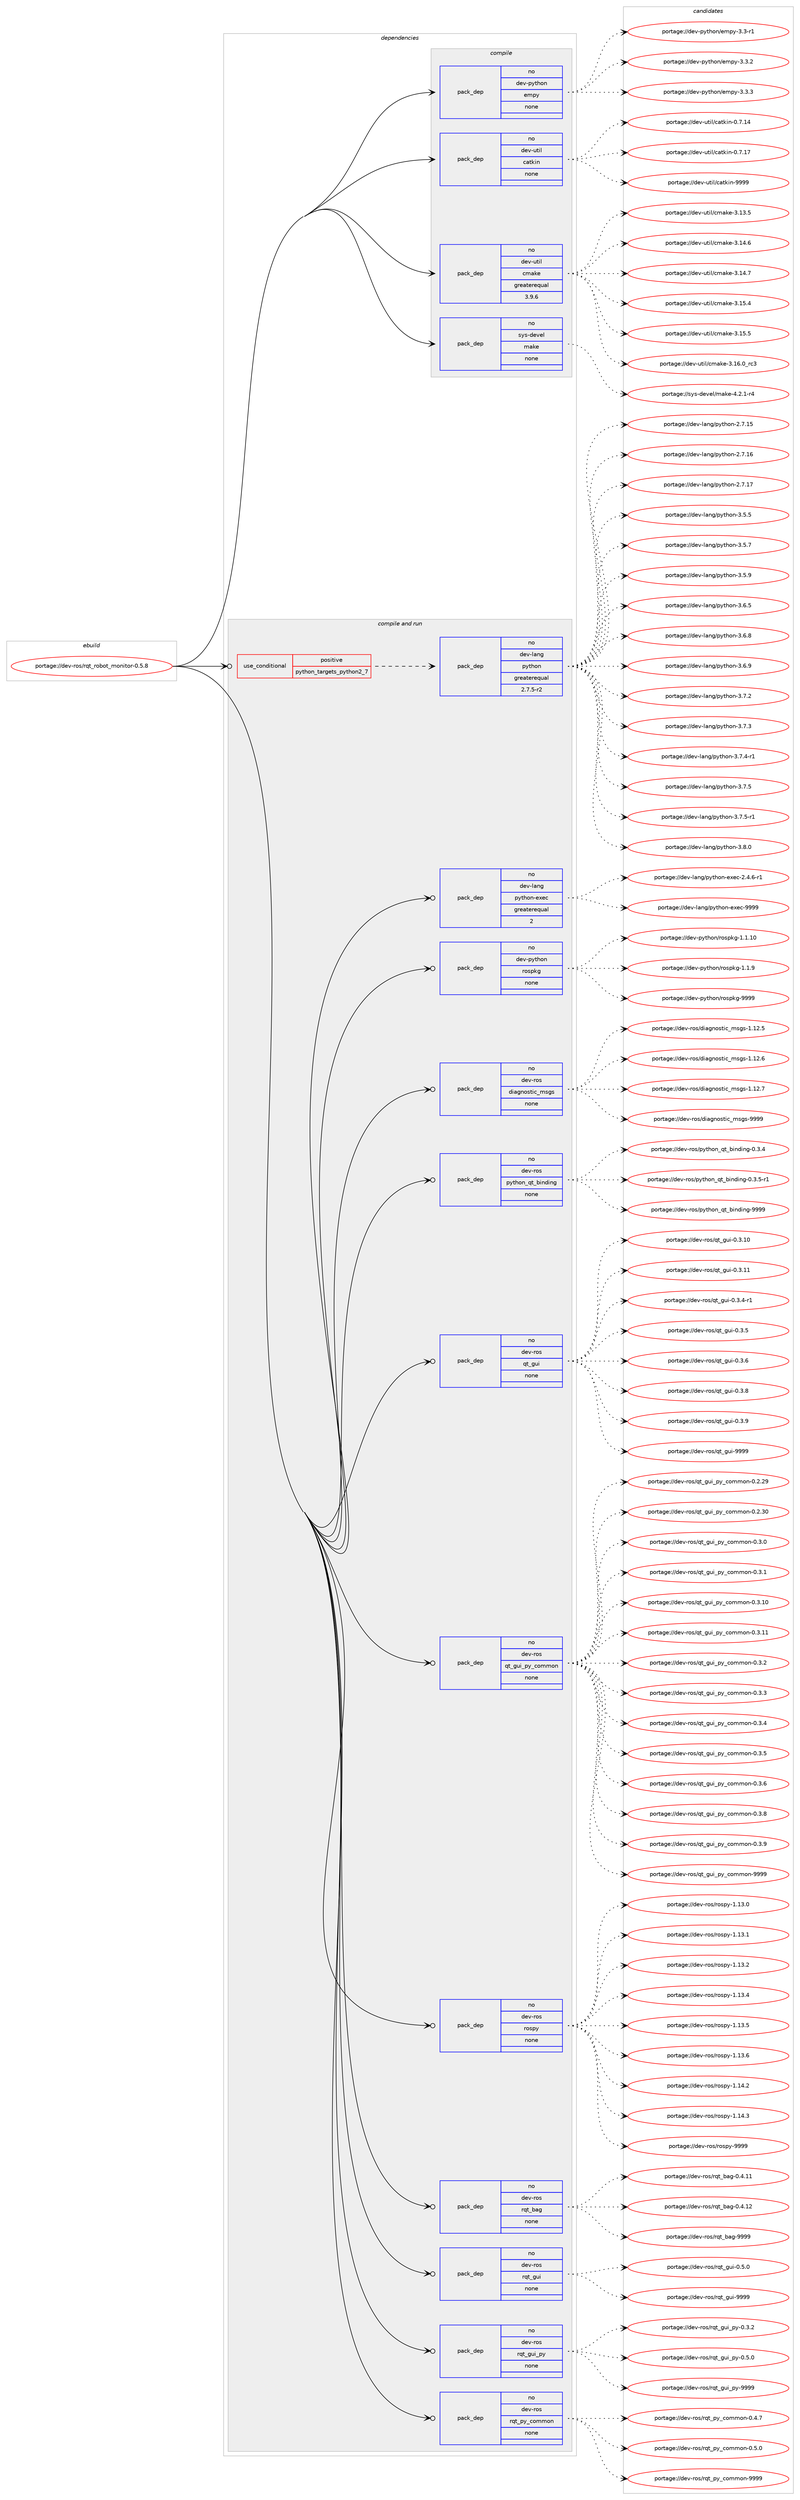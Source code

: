 digraph prolog {

# *************
# Graph options
# *************

newrank=true;
concentrate=true;
compound=true;
graph [rankdir=LR,fontname=Helvetica,fontsize=10,ranksep=1.5];#, ranksep=2.5, nodesep=0.2];
edge  [arrowhead=vee];
node  [fontname=Helvetica,fontsize=10];

# **********
# The ebuild
# **********

subgraph cluster_leftcol {
color=gray;
rank=same;
label=<<i>ebuild</i>>;
id [label="portage://dev-ros/rqt_robot_monitor-0.5.8", color=red, width=4, href="../dev-ros/rqt_robot_monitor-0.5.8.svg"];
}

# ****************
# The dependencies
# ****************

subgraph cluster_midcol {
color=gray;
label=<<i>dependencies</i>>;
subgraph cluster_compile {
fillcolor="#eeeeee";
style=filled;
label=<<i>compile</i>>;
subgraph pack153068 {
dependency201122 [label=<<TABLE BORDER="0" CELLBORDER="1" CELLSPACING="0" CELLPADDING="4" WIDTH="220"><TR><TD ROWSPAN="6" CELLPADDING="30">pack_dep</TD></TR><TR><TD WIDTH="110">no</TD></TR><TR><TD>dev-python</TD></TR><TR><TD>empy</TD></TR><TR><TD>none</TD></TR><TR><TD></TD></TR></TABLE>>, shape=none, color=blue];
}
id:e -> dependency201122:w [weight=20,style="solid",arrowhead="vee"];
subgraph pack153069 {
dependency201123 [label=<<TABLE BORDER="0" CELLBORDER="1" CELLSPACING="0" CELLPADDING="4" WIDTH="220"><TR><TD ROWSPAN="6" CELLPADDING="30">pack_dep</TD></TR><TR><TD WIDTH="110">no</TD></TR><TR><TD>dev-util</TD></TR><TR><TD>catkin</TD></TR><TR><TD>none</TD></TR><TR><TD></TD></TR></TABLE>>, shape=none, color=blue];
}
id:e -> dependency201123:w [weight=20,style="solid",arrowhead="vee"];
subgraph pack153070 {
dependency201124 [label=<<TABLE BORDER="0" CELLBORDER="1" CELLSPACING="0" CELLPADDING="4" WIDTH="220"><TR><TD ROWSPAN="6" CELLPADDING="30">pack_dep</TD></TR><TR><TD WIDTH="110">no</TD></TR><TR><TD>dev-util</TD></TR><TR><TD>cmake</TD></TR><TR><TD>greaterequal</TD></TR><TR><TD>3.9.6</TD></TR></TABLE>>, shape=none, color=blue];
}
id:e -> dependency201124:w [weight=20,style="solid",arrowhead="vee"];
subgraph pack153071 {
dependency201125 [label=<<TABLE BORDER="0" CELLBORDER="1" CELLSPACING="0" CELLPADDING="4" WIDTH="220"><TR><TD ROWSPAN="6" CELLPADDING="30">pack_dep</TD></TR><TR><TD WIDTH="110">no</TD></TR><TR><TD>sys-devel</TD></TR><TR><TD>make</TD></TR><TR><TD>none</TD></TR><TR><TD></TD></TR></TABLE>>, shape=none, color=blue];
}
id:e -> dependency201125:w [weight=20,style="solid",arrowhead="vee"];
}
subgraph cluster_compileandrun {
fillcolor="#eeeeee";
style=filled;
label=<<i>compile and run</i>>;
subgraph cond44624 {
dependency201126 [label=<<TABLE BORDER="0" CELLBORDER="1" CELLSPACING="0" CELLPADDING="4"><TR><TD ROWSPAN="3" CELLPADDING="10">use_conditional</TD></TR><TR><TD>positive</TD></TR><TR><TD>python_targets_python2_7</TD></TR></TABLE>>, shape=none, color=red];
subgraph pack153072 {
dependency201127 [label=<<TABLE BORDER="0" CELLBORDER="1" CELLSPACING="0" CELLPADDING="4" WIDTH="220"><TR><TD ROWSPAN="6" CELLPADDING="30">pack_dep</TD></TR><TR><TD WIDTH="110">no</TD></TR><TR><TD>dev-lang</TD></TR><TR><TD>python</TD></TR><TR><TD>greaterequal</TD></TR><TR><TD>2.7.5-r2</TD></TR></TABLE>>, shape=none, color=blue];
}
dependency201126:e -> dependency201127:w [weight=20,style="dashed",arrowhead="vee"];
}
id:e -> dependency201126:w [weight=20,style="solid",arrowhead="odotvee"];
subgraph pack153073 {
dependency201128 [label=<<TABLE BORDER="0" CELLBORDER="1" CELLSPACING="0" CELLPADDING="4" WIDTH="220"><TR><TD ROWSPAN="6" CELLPADDING="30">pack_dep</TD></TR><TR><TD WIDTH="110">no</TD></TR><TR><TD>dev-lang</TD></TR><TR><TD>python-exec</TD></TR><TR><TD>greaterequal</TD></TR><TR><TD>2</TD></TR></TABLE>>, shape=none, color=blue];
}
id:e -> dependency201128:w [weight=20,style="solid",arrowhead="odotvee"];
subgraph pack153074 {
dependency201129 [label=<<TABLE BORDER="0" CELLBORDER="1" CELLSPACING="0" CELLPADDING="4" WIDTH="220"><TR><TD ROWSPAN="6" CELLPADDING="30">pack_dep</TD></TR><TR><TD WIDTH="110">no</TD></TR><TR><TD>dev-python</TD></TR><TR><TD>rospkg</TD></TR><TR><TD>none</TD></TR><TR><TD></TD></TR></TABLE>>, shape=none, color=blue];
}
id:e -> dependency201129:w [weight=20,style="solid",arrowhead="odotvee"];
subgraph pack153075 {
dependency201130 [label=<<TABLE BORDER="0" CELLBORDER="1" CELLSPACING="0" CELLPADDING="4" WIDTH="220"><TR><TD ROWSPAN="6" CELLPADDING="30">pack_dep</TD></TR><TR><TD WIDTH="110">no</TD></TR><TR><TD>dev-ros</TD></TR><TR><TD>diagnostic_msgs</TD></TR><TR><TD>none</TD></TR><TR><TD></TD></TR></TABLE>>, shape=none, color=blue];
}
id:e -> dependency201130:w [weight=20,style="solid",arrowhead="odotvee"];
subgraph pack153076 {
dependency201131 [label=<<TABLE BORDER="0" CELLBORDER="1" CELLSPACING="0" CELLPADDING="4" WIDTH="220"><TR><TD ROWSPAN="6" CELLPADDING="30">pack_dep</TD></TR><TR><TD WIDTH="110">no</TD></TR><TR><TD>dev-ros</TD></TR><TR><TD>python_qt_binding</TD></TR><TR><TD>none</TD></TR><TR><TD></TD></TR></TABLE>>, shape=none, color=blue];
}
id:e -> dependency201131:w [weight=20,style="solid",arrowhead="odotvee"];
subgraph pack153077 {
dependency201132 [label=<<TABLE BORDER="0" CELLBORDER="1" CELLSPACING="0" CELLPADDING="4" WIDTH="220"><TR><TD ROWSPAN="6" CELLPADDING="30">pack_dep</TD></TR><TR><TD WIDTH="110">no</TD></TR><TR><TD>dev-ros</TD></TR><TR><TD>qt_gui</TD></TR><TR><TD>none</TD></TR><TR><TD></TD></TR></TABLE>>, shape=none, color=blue];
}
id:e -> dependency201132:w [weight=20,style="solid",arrowhead="odotvee"];
subgraph pack153078 {
dependency201133 [label=<<TABLE BORDER="0" CELLBORDER="1" CELLSPACING="0" CELLPADDING="4" WIDTH="220"><TR><TD ROWSPAN="6" CELLPADDING="30">pack_dep</TD></TR><TR><TD WIDTH="110">no</TD></TR><TR><TD>dev-ros</TD></TR><TR><TD>qt_gui_py_common</TD></TR><TR><TD>none</TD></TR><TR><TD></TD></TR></TABLE>>, shape=none, color=blue];
}
id:e -> dependency201133:w [weight=20,style="solid",arrowhead="odotvee"];
subgraph pack153079 {
dependency201134 [label=<<TABLE BORDER="0" CELLBORDER="1" CELLSPACING="0" CELLPADDING="4" WIDTH="220"><TR><TD ROWSPAN="6" CELLPADDING="30">pack_dep</TD></TR><TR><TD WIDTH="110">no</TD></TR><TR><TD>dev-ros</TD></TR><TR><TD>rospy</TD></TR><TR><TD>none</TD></TR><TR><TD></TD></TR></TABLE>>, shape=none, color=blue];
}
id:e -> dependency201134:w [weight=20,style="solid",arrowhead="odotvee"];
subgraph pack153080 {
dependency201135 [label=<<TABLE BORDER="0" CELLBORDER="1" CELLSPACING="0" CELLPADDING="4" WIDTH="220"><TR><TD ROWSPAN="6" CELLPADDING="30">pack_dep</TD></TR><TR><TD WIDTH="110">no</TD></TR><TR><TD>dev-ros</TD></TR><TR><TD>rqt_bag</TD></TR><TR><TD>none</TD></TR><TR><TD></TD></TR></TABLE>>, shape=none, color=blue];
}
id:e -> dependency201135:w [weight=20,style="solid",arrowhead="odotvee"];
subgraph pack153081 {
dependency201136 [label=<<TABLE BORDER="0" CELLBORDER="1" CELLSPACING="0" CELLPADDING="4" WIDTH="220"><TR><TD ROWSPAN="6" CELLPADDING="30">pack_dep</TD></TR><TR><TD WIDTH="110">no</TD></TR><TR><TD>dev-ros</TD></TR><TR><TD>rqt_gui</TD></TR><TR><TD>none</TD></TR><TR><TD></TD></TR></TABLE>>, shape=none, color=blue];
}
id:e -> dependency201136:w [weight=20,style="solid",arrowhead="odotvee"];
subgraph pack153082 {
dependency201137 [label=<<TABLE BORDER="0" CELLBORDER="1" CELLSPACING="0" CELLPADDING="4" WIDTH="220"><TR><TD ROWSPAN="6" CELLPADDING="30">pack_dep</TD></TR><TR><TD WIDTH="110">no</TD></TR><TR><TD>dev-ros</TD></TR><TR><TD>rqt_gui_py</TD></TR><TR><TD>none</TD></TR><TR><TD></TD></TR></TABLE>>, shape=none, color=blue];
}
id:e -> dependency201137:w [weight=20,style="solid",arrowhead="odotvee"];
subgraph pack153083 {
dependency201138 [label=<<TABLE BORDER="0" CELLBORDER="1" CELLSPACING="0" CELLPADDING="4" WIDTH="220"><TR><TD ROWSPAN="6" CELLPADDING="30">pack_dep</TD></TR><TR><TD WIDTH="110">no</TD></TR><TR><TD>dev-ros</TD></TR><TR><TD>rqt_py_common</TD></TR><TR><TD>none</TD></TR><TR><TD></TD></TR></TABLE>>, shape=none, color=blue];
}
id:e -> dependency201138:w [weight=20,style="solid",arrowhead="odotvee"];
}
subgraph cluster_run {
fillcolor="#eeeeee";
style=filled;
label=<<i>run</i>>;
}
}

# **************
# The candidates
# **************

subgraph cluster_choices {
rank=same;
color=gray;
label=<<i>candidates</i>>;

subgraph choice153068 {
color=black;
nodesep=1;
choiceportage1001011184511212111610411111047101109112121455146514511449 [label="portage://dev-python/empy-3.3-r1", color=red, width=4,href="../dev-python/empy-3.3-r1.svg"];
choiceportage1001011184511212111610411111047101109112121455146514650 [label="portage://dev-python/empy-3.3.2", color=red, width=4,href="../dev-python/empy-3.3.2.svg"];
choiceportage1001011184511212111610411111047101109112121455146514651 [label="portage://dev-python/empy-3.3.3", color=red, width=4,href="../dev-python/empy-3.3.3.svg"];
dependency201122:e -> choiceportage1001011184511212111610411111047101109112121455146514511449:w [style=dotted,weight="100"];
dependency201122:e -> choiceportage1001011184511212111610411111047101109112121455146514650:w [style=dotted,weight="100"];
dependency201122:e -> choiceportage1001011184511212111610411111047101109112121455146514651:w [style=dotted,weight="100"];
}
subgraph choice153069 {
color=black;
nodesep=1;
choiceportage1001011184511711610510847999711610710511045484655464952 [label="portage://dev-util/catkin-0.7.14", color=red, width=4,href="../dev-util/catkin-0.7.14.svg"];
choiceportage1001011184511711610510847999711610710511045484655464955 [label="portage://dev-util/catkin-0.7.17", color=red, width=4,href="../dev-util/catkin-0.7.17.svg"];
choiceportage100101118451171161051084799971161071051104557575757 [label="portage://dev-util/catkin-9999", color=red, width=4,href="../dev-util/catkin-9999.svg"];
dependency201123:e -> choiceportage1001011184511711610510847999711610710511045484655464952:w [style=dotted,weight="100"];
dependency201123:e -> choiceportage1001011184511711610510847999711610710511045484655464955:w [style=dotted,weight="100"];
dependency201123:e -> choiceportage100101118451171161051084799971161071051104557575757:w [style=dotted,weight="100"];
}
subgraph choice153070 {
color=black;
nodesep=1;
choiceportage1001011184511711610510847991099710710145514649514653 [label="portage://dev-util/cmake-3.13.5", color=red, width=4,href="../dev-util/cmake-3.13.5.svg"];
choiceportage1001011184511711610510847991099710710145514649524654 [label="portage://dev-util/cmake-3.14.6", color=red, width=4,href="../dev-util/cmake-3.14.6.svg"];
choiceportage1001011184511711610510847991099710710145514649524655 [label="portage://dev-util/cmake-3.14.7", color=red, width=4,href="../dev-util/cmake-3.14.7.svg"];
choiceportage1001011184511711610510847991099710710145514649534652 [label="portage://dev-util/cmake-3.15.4", color=red, width=4,href="../dev-util/cmake-3.15.4.svg"];
choiceportage1001011184511711610510847991099710710145514649534653 [label="portage://dev-util/cmake-3.15.5", color=red, width=4,href="../dev-util/cmake-3.15.5.svg"];
choiceportage1001011184511711610510847991099710710145514649544648951149951 [label="portage://dev-util/cmake-3.16.0_rc3", color=red, width=4,href="../dev-util/cmake-3.16.0_rc3.svg"];
dependency201124:e -> choiceportage1001011184511711610510847991099710710145514649514653:w [style=dotted,weight="100"];
dependency201124:e -> choiceportage1001011184511711610510847991099710710145514649524654:w [style=dotted,weight="100"];
dependency201124:e -> choiceportage1001011184511711610510847991099710710145514649524655:w [style=dotted,weight="100"];
dependency201124:e -> choiceportage1001011184511711610510847991099710710145514649534652:w [style=dotted,weight="100"];
dependency201124:e -> choiceportage1001011184511711610510847991099710710145514649534653:w [style=dotted,weight="100"];
dependency201124:e -> choiceportage1001011184511711610510847991099710710145514649544648951149951:w [style=dotted,weight="100"];
}
subgraph choice153071 {
color=black;
nodesep=1;
choiceportage1151211154510010111810110847109971071014552465046494511452 [label="portage://sys-devel/make-4.2.1-r4", color=red, width=4,href="../sys-devel/make-4.2.1-r4.svg"];
dependency201125:e -> choiceportage1151211154510010111810110847109971071014552465046494511452:w [style=dotted,weight="100"];
}
subgraph choice153072 {
color=black;
nodesep=1;
choiceportage10010111845108971101034711212111610411111045504655464953 [label="portage://dev-lang/python-2.7.15", color=red, width=4,href="../dev-lang/python-2.7.15.svg"];
choiceportage10010111845108971101034711212111610411111045504655464954 [label="portage://dev-lang/python-2.7.16", color=red, width=4,href="../dev-lang/python-2.7.16.svg"];
choiceportage10010111845108971101034711212111610411111045504655464955 [label="portage://dev-lang/python-2.7.17", color=red, width=4,href="../dev-lang/python-2.7.17.svg"];
choiceportage100101118451089711010347112121116104111110455146534653 [label="portage://dev-lang/python-3.5.5", color=red, width=4,href="../dev-lang/python-3.5.5.svg"];
choiceportage100101118451089711010347112121116104111110455146534655 [label="portage://dev-lang/python-3.5.7", color=red, width=4,href="../dev-lang/python-3.5.7.svg"];
choiceportage100101118451089711010347112121116104111110455146534657 [label="portage://dev-lang/python-3.5.9", color=red, width=4,href="../dev-lang/python-3.5.9.svg"];
choiceportage100101118451089711010347112121116104111110455146544653 [label="portage://dev-lang/python-3.6.5", color=red, width=4,href="../dev-lang/python-3.6.5.svg"];
choiceportage100101118451089711010347112121116104111110455146544656 [label="portage://dev-lang/python-3.6.8", color=red, width=4,href="../dev-lang/python-3.6.8.svg"];
choiceportage100101118451089711010347112121116104111110455146544657 [label="portage://dev-lang/python-3.6.9", color=red, width=4,href="../dev-lang/python-3.6.9.svg"];
choiceportage100101118451089711010347112121116104111110455146554650 [label="portage://dev-lang/python-3.7.2", color=red, width=4,href="../dev-lang/python-3.7.2.svg"];
choiceportage100101118451089711010347112121116104111110455146554651 [label="portage://dev-lang/python-3.7.3", color=red, width=4,href="../dev-lang/python-3.7.3.svg"];
choiceportage1001011184510897110103471121211161041111104551465546524511449 [label="portage://dev-lang/python-3.7.4-r1", color=red, width=4,href="../dev-lang/python-3.7.4-r1.svg"];
choiceportage100101118451089711010347112121116104111110455146554653 [label="portage://dev-lang/python-3.7.5", color=red, width=4,href="../dev-lang/python-3.7.5.svg"];
choiceportage1001011184510897110103471121211161041111104551465546534511449 [label="portage://dev-lang/python-3.7.5-r1", color=red, width=4,href="../dev-lang/python-3.7.5-r1.svg"];
choiceportage100101118451089711010347112121116104111110455146564648 [label="portage://dev-lang/python-3.8.0", color=red, width=4,href="../dev-lang/python-3.8.0.svg"];
dependency201127:e -> choiceportage10010111845108971101034711212111610411111045504655464953:w [style=dotted,weight="100"];
dependency201127:e -> choiceportage10010111845108971101034711212111610411111045504655464954:w [style=dotted,weight="100"];
dependency201127:e -> choiceportage10010111845108971101034711212111610411111045504655464955:w [style=dotted,weight="100"];
dependency201127:e -> choiceportage100101118451089711010347112121116104111110455146534653:w [style=dotted,weight="100"];
dependency201127:e -> choiceportage100101118451089711010347112121116104111110455146534655:w [style=dotted,weight="100"];
dependency201127:e -> choiceportage100101118451089711010347112121116104111110455146534657:w [style=dotted,weight="100"];
dependency201127:e -> choiceportage100101118451089711010347112121116104111110455146544653:w [style=dotted,weight="100"];
dependency201127:e -> choiceportage100101118451089711010347112121116104111110455146544656:w [style=dotted,weight="100"];
dependency201127:e -> choiceportage100101118451089711010347112121116104111110455146544657:w [style=dotted,weight="100"];
dependency201127:e -> choiceportage100101118451089711010347112121116104111110455146554650:w [style=dotted,weight="100"];
dependency201127:e -> choiceportage100101118451089711010347112121116104111110455146554651:w [style=dotted,weight="100"];
dependency201127:e -> choiceportage1001011184510897110103471121211161041111104551465546524511449:w [style=dotted,weight="100"];
dependency201127:e -> choiceportage100101118451089711010347112121116104111110455146554653:w [style=dotted,weight="100"];
dependency201127:e -> choiceportage1001011184510897110103471121211161041111104551465546534511449:w [style=dotted,weight="100"];
dependency201127:e -> choiceportage100101118451089711010347112121116104111110455146564648:w [style=dotted,weight="100"];
}
subgraph choice153073 {
color=black;
nodesep=1;
choiceportage10010111845108971101034711212111610411111045101120101994550465246544511449 [label="portage://dev-lang/python-exec-2.4.6-r1", color=red, width=4,href="../dev-lang/python-exec-2.4.6-r1.svg"];
choiceportage10010111845108971101034711212111610411111045101120101994557575757 [label="portage://dev-lang/python-exec-9999", color=red, width=4,href="../dev-lang/python-exec-9999.svg"];
dependency201128:e -> choiceportage10010111845108971101034711212111610411111045101120101994550465246544511449:w [style=dotted,weight="100"];
dependency201128:e -> choiceportage10010111845108971101034711212111610411111045101120101994557575757:w [style=dotted,weight="100"];
}
subgraph choice153074 {
color=black;
nodesep=1;
choiceportage100101118451121211161041111104711411111511210710345494649464948 [label="portage://dev-python/rospkg-1.1.10", color=red, width=4,href="../dev-python/rospkg-1.1.10.svg"];
choiceportage1001011184511212111610411111047114111115112107103454946494657 [label="portage://dev-python/rospkg-1.1.9", color=red, width=4,href="../dev-python/rospkg-1.1.9.svg"];
choiceportage10010111845112121116104111110471141111151121071034557575757 [label="portage://dev-python/rospkg-9999", color=red, width=4,href="../dev-python/rospkg-9999.svg"];
dependency201129:e -> choiceportage100101118451121211161041111104711411111511210710345494649464948:w [style=dotted,weight="100"];
dependency201129:e -> choiceportage1001011184511212111610411111047114111115112107103454946494657:w [style=dotted,weight="100"];
dependency201129:e -> choiceportage10010111845112121116104111110471141111151121071034557575757:w [style=dotted,weight="100"];
}
subgraph choice153075 {
color=black;
nodesep=1;
choiceportage100101118451141111154710010597103110111115116105999510911510311545494649504653 [label="portage://dev-ros/diagnostic_msgs-1.12.5", color=red, width=4,href="../dev-ros/diagnostic_msgs-1.12.5.svg"];
choiceportage100101118451141111154710010597103110111115116105999510911510311545494649504654 [label="portage://dev-ros/diagnostic_msgs-1.12.6", color=red, width=4,href="../dev-ros/diagnostic_msgs-1.12.6.svg"];
choiceportage100101118451141111154710010597103110111115116105999510911510311545494649504655 [label="portage://dev-ros/diagnostic_msgs-1.12.7", color=red, width=4,href="../dev-ros/diagnostic_msgs-1.12.7.svg"];
choiceportage10010111845114111115471001059710311011111511610599951091151031154557575757 [label="portage://dev-ros/diagnostic_msgs-9999", color=red, width=4,href="../dev-ros/diagnostic_msgs-9999.svg"];
dependency201130:e -> choiceportage100101118451141111154710010597103110111115116105999510911510311545494649504653:w [style=dotted,weight="100"];
dependency201130:e -> choiceportage100101118451141111154710010597103110111115116105999510911510311545494649504654:w [style=dotted,weight="100"];
dependency201130:e -> choiceportage100101118451141111154710010597103110111115116105999510911510311545494649504655:w [style=dotted,weight="100"];
dependency201130:e -> choiceportage10010111845114111115471001059710311011111511610599951091151031154557575757:w [style=dotted,weight="100"];
}
subgraph choice153076 {
color=black;
nodesep=1;
choiceportage1001011184511411111547112121116104111110951131169598105110100105110103454846514652 [label="portage://dev-ros/python_qt_binding-0.3.4", color=red, width=4,href="../dev-ros/python_qt_binding-0.3.4.svg"];
choiceportage10010111845114111115471121211161041111109511311695981051101001051101034548465146534511449 [label="portage://dev-ros/python_qt_binding-0.3.5-r1", color=red, width=4,href="../dev-ros/python_qt_binding-0.3.5-r1.svg"];
choiceportage10010111845114111115471121211161041111109511311695981051101001051101034557575757 [label="portage://dev-ros/python_qt_binding-9999", color=red, width=4,href="../dev-ros/python_qt_binding-9999.svg"];
dependency201131:e -> choiceportage1001011184511411111547112121116104111110951131169598105110100105110103454846514652:w [style=dotted,weight="100"];
dependency201131:e -> choiceportage10010111845114111115471121211161041111109511311695981051101001051101034548465146534511449:w [style=dotted,weight="100"];
dependency201131:e -> choiceportage10010111845114111115471121211161041111109511311695981051101001051101034557575757:w [style=dotted,weight="100"];
}
subgraph choice153077 {
color=black;
nodesep=1;
choiceportage10010111845114111115471131169510311710545484651464948 [label="portage://dev-ros/qt_gui-0.3.10", color=red, width=4,href="../dev-ros/qt_gui-0.3.10.svg"];
choiceportage10010111845114111115471131169510311710545484651464949 [label="portage://dev-ros/qt_gui-0.3.11", color=red, width=4,href="../dev-ros/qt_gui-0.3.11.svg"];
choiceportage1001011184511411111547113116951031171054548465146524511449 [label="portage://dev-ros/qt_gui-0.3.4-r1", color=red, width=4,href="../dev-ros/qt_gui-0.3.4-r1.svg"];
choiceportage100101118451141111154711311695103117105454846514653 [label="portage://dev-ros/qt_gui-0.3.5", color=red, width=4,href="../dev-ros/qt_gui-0.3.5.svg"];
choiceportage100101118451141111154711311695103117105454846514654 [label="portage://dev-ros/qt_gui-0.3.6", color=red, width=4,href="../dev-ros/qt_gui-0.3.6.svg"];
choiceportage100101118451141111154711311695103117105454846514656 [label="portage://dev-ros/qt_gui-0.3.8", color=red, width=4,href="../dev-ros/qt_gui-0.3.8.svg"];
choiceportage100101118451141111154711311695103117105454846514657 [label="portage://dev-ros/qt_gui-0.3.9", color=red, width=4,href="../dev-ros/qt_gui-0.3.9.svg"];
choiceportage1001011184511411111547113116951031171054557575757 [label="portage://dev-ros/qt_gui-9999", color=red, width=4,href="../dev-ros/qt_gui-9999.svg"];
dependency201132:e -> choiceportage10010111845114111115471131169510311710545484651464948:w [style=dotted,weight="100"];
dependency201132:e -> choiceportage10010111845114111115471131169510311710545484651464949:w [style=dotted,weight="100"];
dependency201132:e -> choiceportage1001011184511411111547113116951031171054548465146524511449:w [style=dotted,weight="100"];
dependency201132:e -> choiceportage100101118451141111154711311695103117105454846514653:w [style=dotted,weight="100"];
dependency201132:e -> choiceportage100101118451141111154711311695103117105454846514654:w [style=dotted,weight="100"];
dependency201132:e -> choiceportage100101118451141111154711311695103117105454846514656:w [style=dotted,weight="100"];
dependency201132:e -> choiceportage100101118451141111154711311695103117105454846514657:w [style=dotted,weight="100"];
dependency201132:e -> choiceportage1001011184511411111547113116951031171054557575757:w [style=dotted,weight="100"];
}
subgraph choice153078 {
color=black;
nodesep=1;
choiceportage10010111845114111115471131169510311710595112121959911110910911111045484650465057 [label="portage://dev-ros/qt_gui_py_common-0.2.29", color=red, width=4,href="../dev-ros/qt_gui_py_common-0.2.29.svg"];
choiceportage10010111845114111115471131169510311710595112121959911110910911111045484650465148 [label="portage://dev-ros/qt_gui_py_common-0.2.30", color=red, width=4,href="../dev-ros/qt_gui_py_common-0.2.30.svg"];
choiceportage100101118451141111154711311695103117105951121219599111109109111110454846514648 [label="portage://dev-ros/qt_gui_py_common-0.3.0", color=red, width=4,href="../dev-ros/qt_gui_py_common-0.3.0.svg"];
choiceportage100101118451141111154711311695103117105951121219599111109109111110454846514649 [label="portage://dev-ros/qt_gui_py_common-0.3.1", color=red, width=4,href="../dev-ros/qt_gui_py_common-0.3.1.svg"];
choiceportage10010111845114111115471131169510311710595112121959911110910911111045484651464948 [label="portage://dev-ros/qt_gui_py_common-0.3.10", color=red, width=4,href="../dev-ros/qt_gui_py_common-0.3.10.svg"];
choiceportage10010111845114111115471131169510311710595112121959911110910911111045484651464949 [label="portage://dev-ros/qt_gui_py_common-0.3.11", color=red, width=4,href="../dev-ros/qt_gui_py_common-0.3.11.svg"];
choiceportage100101118451141111154711311695103117105951121219599111109109111110454846514650 [label="portage://dev-ros/qt_gui_py_common-0.3.2", color=red, width=4,href="../dev-ros/qt_gui_py_common-0.3.2.svg"];
choiceportage100101118451141111154711311695103117105951121219599111109109111110454846514651 [label="portage://dev-ros/qt_gui_py_common-0.3.3", color=red, width=4,href="../dev-ros/qt_gui_py_common-0.3.3.svg"];
choiceportage100101118451141111154711311695103117105951121219599111109109111110454846514652 [label="portage://dev-ros/qt_gui_py_common-0.3.4", color=red, width=4,href="../dev-ros/qt_gui_py_common-0.3.4.svg"];
choiceportage100101118451141111154711311695103117105951121219599111109109111110454846514653 [label="portage://dev-ros/qt_gui_py_common-0.3.5", color=red, width=4,href="../dev-ros/qt_gui_py_common-0.3.5.svg"];
choiceportage100101118451141111154711311695103117105951121219599111109109111110454846514654 [label="portage://dev-ros/qt_gui_py_common-0.3.6", color=red, width=4,href="../dev-ros/qt_gui_py_common-0.3.6.svg"];
choiceportage100101118451141111154711311695103117105951121219599111109109111110454846514656 [label="portage://dev-ros/qt_gui_py_common-0.3.8", color=red, width=4,href="../dev-ros/qt_gui_py_common-0.3.8.svg"];
choiceportage100101118451141111154711311695103117105951121219599111109109111110454846514657 [label="portage://dev-ros/qt_gui_py_common-0.3.9", color=red, width=4,href="../dev-ros/qt_gui_py_common-0.3.9.svg"];
choiceportage1001011184511411111547113116951031171059511212195991111091091111104557575757 [label="portage://dev-ros/qt_gui_py_common-9999", color=red, width=4,href="../dev-ros/qt_gui_py_common-9999.svg"];
dependency201133:e -> choiceportage10010111845114111115471131169510311710595112121959911110910911111045484650465057:w [style=dotted,weight="100"];
dependency201133:e -> choiceportage10010111845114111115471131169510311710595112121959911110910911111045484650465148:w [style=dotted,weight="100"];
dependency201133:e -> choiceportage100101118451141111154711311695103117105951121219599111109109111110454846514648:w [style=dotted,weight="100"];
dependency201133:e -> choiceportage100101118451141111154711311695103117105951121219599111109109111110454846514649:w [style=dotted,weight="100"];
dependency201133:e -> choiceportage10010111845114111115471131169510311710595112121959911110910911111045484651464948:w [style=dotted,weight="100"];
dependency201133:e -> choiceportage10010111845114111115471131169510311710595112121959911110910911111045484651464949:w [style=dotted,weight="100"];
dependency201133:e -> choiceportage100101118451141111154711311695103117105951121219599111109109111110454846514650:w [style=dotted,weight="100"];
dependency201133:e -> choiceportage100101118451141111154711311695103117105951121219599111109109111110454846514651:w [style=dotted,weight="100"];
dependency201133:e -> choiceportage100101118451141111154711311695103117105951121219599111109109111110454846514652:w [style=dotted,weight="100"];
dependency201133:e -> choiceportage100101118451141111154711311695103117105951121219599111109109111110454846514653:w [style=dotted,weight="100"];
dependency201133:e -> choiceportage100101118451141111154711311695103117105951121219599111109109111110454846514654:w [style=dotted,weight="100"];
dependency201133:e -> choiceportage100101118451141111154711311695103117105951121219599111109109111110454846514656:w [style=dotted,weight="100"];
dependency201133:e -> choiceportage100101118451141111154711311695103117105951121219599111109109111110454846514657:w [style=dotted,weight="100"];
dependency201133:e -> choiceportage1001011184511411111547113116951031171059511212195991111091091111104557575757:w [style=dotted,weight="100"];
}
subgraph choice153079 {
color=black;
nodesep=1;
choiceportage100101118451141111154711411111511212145494649514648 [label="portage://dev-ros/rospy-1.13.0", color=red, width=4,href="../dev-ros/rospy-1.13.0.svg"];
choiceportage100101118451141111154711411111511212145494649514649 [label="portage://dev-ros/rospy-1.13.1", color=red, width=4,href="../dev-ros/rospy-1.13.1.svg"];
choiceportage100101118451141111154711411111511212145494649514650 [label="portage://dev-ros/rospy-1.13.2", color=red, width=4,href="../dev-ros/rospy-1.13.2.svg"];
choiceportage100101118451141111154711411111511212145494649514652 [label="portage://dev-ros/rospy-1.13.4", color=red, width=4,href="../dev-ros/rospy-1.13.4.svg"];
choiceportage100101118451141111154711411111511212145494649514653 [label="portage://dev-ros/rospy-1.13.5", color=red, width=4,href="../dev-ros/rospy-1.13.5.svg"];
choiceportage100101118451141111154711411111511212145494649514654 [label="portage://dev-ros/rospy-1.13.6", color=red, width=4,href="../dev-ros/rospy-1.13.6.svg"];
choiceportage100101118451141111154711411111511212145494649524650 [label="portage://dev-ros/rospy-1.14.2", color=red, width=4,href="../dev-ros/rospy-1.14.2.svg"];
choiceportage100101118451141111154711411111511212145494649524651 [label="portage://dev-ros/rospy-1.14.3", color=red, width=4,href="../dev-ros/rospy-1.14.3.svg"];
choiceportage10010111845114111115471141111151121214557575757 [label="portage://dev-ros/rospy-9999", color=red, width=4,href="../dev-ros/rospy-9999.svg"];
dependency201134:e -> choiceportage100101118451141111154711411111511212145494649514648:w [style=dotted,weight="100"];
dependency201134:e -> choiceportage100101118451141111154711411111511212145494649514649:w [style=dotted,weight="100"];
dependency201134:e -> choiceportage100101118451141111154711411111511212145494649514650:w [style=dotted,weight="100"];
dependency201134:e -> choiceportage100101118451141111154711411111511212145494649514652:w [style=dotted,weight="100"];
dependency201134:e -> choiceportage100101118451141111154711411111511212145494649514653:w [style=dotted,weight="100"];
dependency201134:e -> choiceportage100101118451141111154711411111511212145494649514654:w [style=dotted,weight="100"];
dependency201134:e -> choiceportage100101118451141111154711411111511212145494649524650:w [style=dotted,weight="100"];
dependency201134:e -> choiceportage100101118451141111154711411111511212145494649524651:w [style=dotted,weight="100"];
dependency201134:e -> choiceportage10010111845114111115471141111151121214557575757:w [style=dotted,weight="100"];
}
subgraph choice153080 {
color=black;
nodesep=1;
choiceportage100101118451141111154711411311695989710345484652464949 [label="portage://dev-ros/rqt_bag-0.4.11", color=red, width=4,href="../dev-ros/rqt_bag-0.4.11.svg"];
choiceportage100101118451141111154711411311695989710345484652464950 [label="portage://dev-ros/rqt_bag-0.4.12", color=red, width=4,href="../dev-ros/rqt_bag-0.4.12.svg"];
choiceportage10010111845114111115471141131169598971034557575757 [label="portage://dev-ros/rqt_bag-9999", color=red, width=4,href="../dev-ros/rqt_bag-9999.svg"];
dependency201135:e -> choiceportage100101118451141111154711411311695989710345484652464949:w [style=dotted,weight="100"];
dependency201135:e -> choiceportage100101118451141111154711411311695989710345484652464950:w [style=dotted,weight="100"];
dependency201135:e -> choiceportage10010111845114111115471141131169598971034557575757:w [style=dotted,weight="100"];
}
subgraph choice153081 {
color=black;
nodesep=1;
choiceportage100101118451141111154711411311695103117105454846534648 [label="portage://dev-ros/rqt_gui-0.5.0", color=red, width=4,href="../dev-ros/rqt_gui-0.5.0.svg"];
choiceportage1001011184511411111547114113116951031171054557575757 [label="portage://dev-ros/rqt_gui-9999", color=red, width=4,href="../dev-ros/rqt_gui-9999.svg"];
dependency201136:e -> choiceportage100101118451141111154711411311695103117105454846534648:w [style=dotted,weight="100"];
dependency201136:e -> choiceportage1001011184511411111547114113116951031171054557575757:w [style=dotted,weight="100"];
}
subgraph choice153082 {
color=black;
nodesep=1;
choiceportage10010111845114111115471141131169510311710595112121454846514650 [label="portage://dev-ros/rqt_gui_py-0.3.2", color=red, width=4,href="../dev-ros/rqt_gui_py-0.3.2.svg"];
choiceportage10010111845114111115471141131169510311710595112121454846534648 [label="portage://dev-ros/rqt_gui_py-0.5.0", color=red, width=4,href="../dev-ros/rqt_gui_py-0.5.0.svg"];
choiceportage100101118451141111154711411311695103117105951121214557575757 [label="portage://dev-ros/rqt_gui_py-9999", color=red, width=4,href="../dev-ros/rqt_gui_py-9999.svg"];
dependency201137:e -> choiceportage10010111845114111115471141131169510311710595112121454846514650:w [style=dotted,weight="100"];
dependency201137:e -> choiceportage10010111845114111115471141131169510311710595112121454846534648:w [style=dotted,weight="100"];
dependency201137:e -> choiceportage100101118451141111154711411311695103117105951121214557575757:w [style=dotted,weight="100"];
}
subgraph choice153083 {
color=black;
nodesep=1;
choiceportage1001011184511411111547114113116951121219599111109109111110454846524655 [label="portage://dev-ros/rqt_py_common-0.4.7", color=red, width=4,href="../dev-ros/rqt_py_common-0.4.7.svg"];
choiceportage1001011184511411111547114113116951121219599111109109111110454846534648 [label="portage://dev-ros/rqt_py_common-0.5.0", color=red, width=4,href="../dev-ros/rqt_py_common-0.5.0.svg"];
choiceportage10010111845114111115471141131169511212195991111091091111104557575757 [label="portage://dev-ros/rqt_py_common-9999", color=red, width=4,href="../dev-ros/rqt_py_common-9999.svg"];
dependency201138:e -> choiceportage1001011184511411111547114113116951121219599111109109111110454846524655:w [style=dotted,weight="100"];
dependency201138:e -> choiceportage1001011184511411111547114113116951121219599111109109111110454846534648:w [style=dotted,weight="100"];
dependency201138:e -> choiceportage10010111845114111115471141131169511212195991111091091111104557575757:w [style=dotted,weight="100"];
}
}

}
